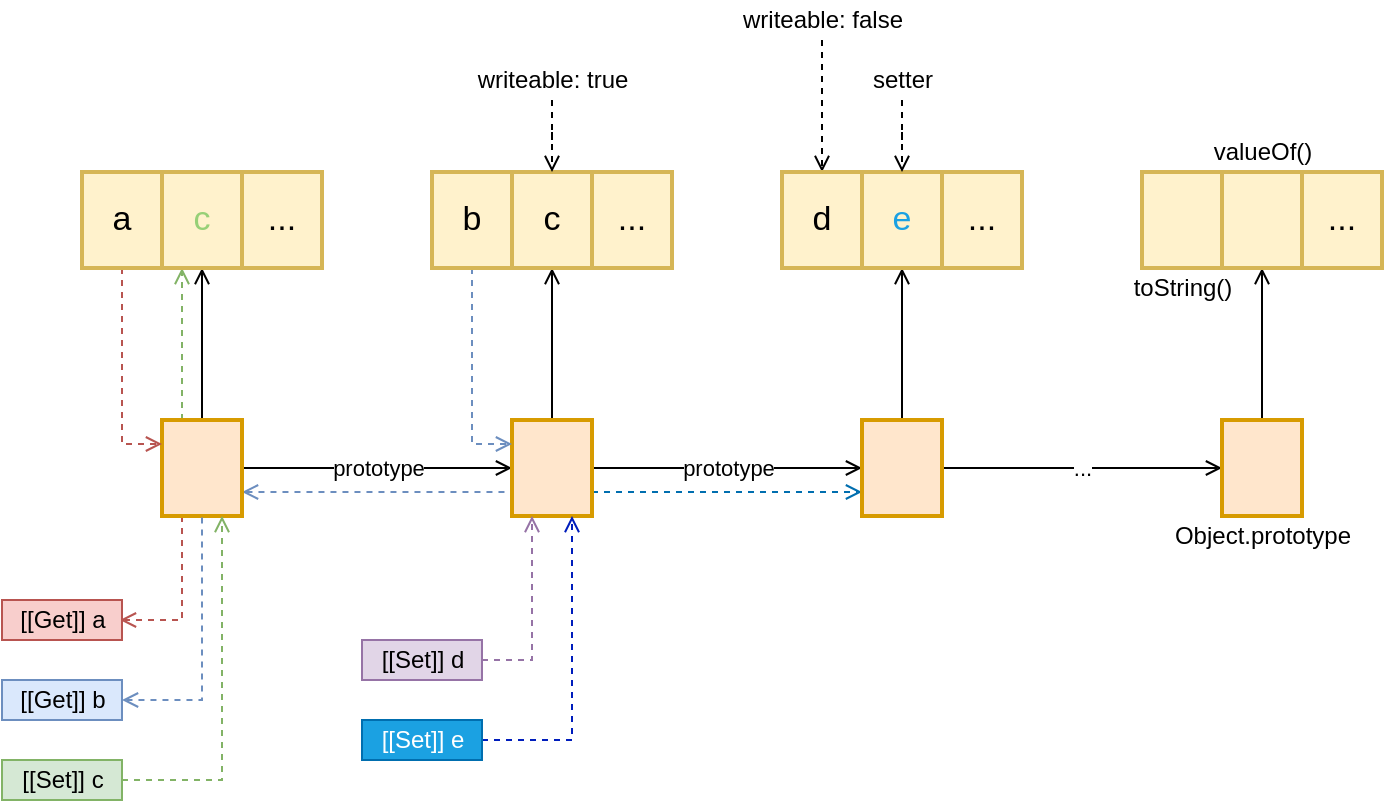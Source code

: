 <mxfile version="14.6.13" type="device"><diagram id="6oBvd4G4APxPy35uFHNB" name="Page-1"><mxGraphModel dx="1106" dy="1003" grid="1" gridSize="10" guides="1" tooltips="1" connect="1" arrows="1" fold="1" page="1" pageScale="1" pageWidth="850" pageHeight="1100" math="0" shadow="0"><root><mxCell id="0"/><mxCell id="1" parent="0"/><mxCell id="__UsKsIQRM4FqbSco3Xb-4" value="prototype" style="edgeStyle=orthogonalEdgeStyle;rounded=0;orthogonalLoop=1;jettySize=auto;html=1;exitX=1;exitY=0.5;exitDx=0;exitDy=0;entryX=0;entryY=0.5;entryDx=0;entryDy=0;endArrow=open;endFill=0;" edge="1" parent="1" source="__UsKsIQRM4FqbSco3Xb-1" target="__UsKsIQRM4FqbSco3Xb-2"><mxGeometry relative="1" as="geometry"/></mxCell><mxCell id="__UsKsIQRM4FqbSco3Xb-14" style="edgeStyle=orthogonalEdgeStyle;rounded=0;orthogonalLoop=1;jettySize=auto;html=1;exitX=0.5;exitY=0;exitDx=0;exitDy=0;entryX=0.5;entryY=1;entryDx=0;entryDy=0;endArrow=open;endFill=0;" edge="1" parent="1" source="__UsKsIQRM4FqbSco3Xb-1" target="__UsKsIQRM4FqbSco3Xb-13"><mxGeometry relative="1" as="geometry"/></mxCell><mxCell id="__UsKsIQRM4FqbSco3Xb-39" style="edgeStyle=orthogonalEdgeStyle;rounded=0;orthogonalLoop=1;jettySize=auto;html=1;exitX=1;exitY=0.75;exitDx=0;exitDy=0;entryX=0;entryY=0.75;entryDx=0;entryDy=0;dashed=1;endArrow=none;endFill=0;fillColor=#dae8fc;strokeColor=#6c8ebf;startArrow=open;startFill=0;" edge="1" parent="1" source="__UsKsIQRM4FqbSco3Xb-1" target="__UsKsIQRM4FqbSco3Xb-2"><mxGeometry relative="1" as="geometry"/></mxCell><mxCell id="__UsKsIQRM4FqbSco3Xb-50" style="edgeStyle=orthogonalEdgeStyle;rounded=0;orthogonalLoop=1;jettySize=auto;html=1;exitX=0.25;exitY=0;exitDx=0;exitDy=0;entryX=0.25;entryY=1;entryDx=0;entryDy=0;dashed=1;fontColor=#97D077;endArrow=open;endFill=0;fillColor=#d5e8d4;strokeColor=#82b366;" edge="1" parent="1" source="__UsKsIQRM4FqbSco3Xb-1" target="__UsKsIQRM4FqbSco3Xb-13"><mxGeometry relative="1" as="geometry"/></mxCell><mxCell id="__UsKsIQRM4FqbSco3Xb-71" style="edgeStyle=orthogonalEdgeStyle;rounded=0;orthogonalLoop=1;jettySize=auto;html=1;exitX=0.25;exitY=1;exitDx=0;exitDy=0;entryX=0.983;entryY=0.5;entryDx=0;entryDy=0;entryPerimeter=0;dashed=1;fontColor=#000000;endArrow=open;endFill=0;fillColor=#f8cecc;strokeColor=#b85450;" edge="1" parent="1" source="__UsKsIQRM4FqbSco3Xb-1" target="__UsKsIQRM4FqbSco3Xb-34"><mxGeometry relative="1" as="geometry"/></mxCell><mxCell id="__UsKsIQRM4FqbSco3Xb-1" value="" style="rounded=0;whiteSpace=wrap;html=1;strokeWidth=2;fontSize=17;fillColor=#ffe6cc;strokeColor=#d79b00;" vertex="1" parent="1"><mxGeometry x="210" y="370" width="40" height="48" as="geometry"/></mxCell><mxCell id="__UsKsIQRM4FqbSco3Xb-5" value="prototype" style="edgeStyle=orthogonalEdgeStyle;rounded=0;orthogonalLoop=1;jettySize=auto;html=1;exitX=1;exitY=0.5;exitDx=0;exitDy=0;entryX=0;entryY=0.5;entryDx=0;entryDy=0;endArrow=open;endFill=0;" edge="1" parent="1" source="__UsKsIQRM4FqbSco3Xb-2" target="__UsKsIQRM4FqbSco3Xb-3"><mxGeometry relative="1" as="geometry"/></mxCell><mxCell id="__UsKsIQRM4FqbSco3Xb-18" style="edgeStyle=orthogonalEdgeStyle;rounded=0;orthogonalLoop=1;jettySize=auto;html=1;exitX=0.5;exitY=0;exitDx=0;exitDy=0;entryX=0.5;entryY=1;entryDx=0;entryDy=0;endArrow=open;endFill=0;" edge="1" parent="1" source="__UsKsIQRM4FqbSco3Xb-2" target="__UsKsIQRM4FqbSco3Xb-17"><mxGeometry relative="1" as="geometry"/></mxCell><mxCell id="__UsKsIQRM4FqbSco3Xb-69" style="edgeStyle=orthogonalEdgeStyle;rounded=0;orthogonalLoop=1;jettySize=auto;html=1;exitX=1;exitY=0.75;exitDx=0;exitDy=0;entryX=0;entryY=0.75;entryDx=0;entryDy=0;dashed=1;fontColor=#000000;endArrow=open;endFill=0;fillColor=#1ba1e2;strokeColor=#006EAF;" edge="1" parent="1" source="__UsKsIQRM4FqbSco3Xb-2" target="__UsKsIQRM4FqbSco3Xb-3"><mxGeometry relative="1" as="geometry"/></mxCell><mxCell id="__UsKsIQRM4FqbSco3Xb-2" value="" style="rounded=0;whiteSpace=wrap;html=1;strokeWidth=2;fontSize=17;fillColor=#ffe6cc;strokeColor=#d79b00;" vertex="1" parent="1"><mxGeometry x="385" y="370" width="40" height="48" as="geometry"/></mxCell><mxCell id="__UsKsIQRM4FqbSco3Xb-23" value="..." style="edgeStyle=orthogonalEdgeStyle;rounded=0;orthogonalLoop=1;jettySize=auto;html=1;exitX=1;exitY=0.5;exitDx=0;exitDy=0;endArrow=open;endFill=0;entryX=0;entryY=0.5;entryDx=0;entryDy=0;" edge="1" parent="1" source="__UsKsIQRM4FqbSco3Xb-3" target="__UsKsIQRM4FqbSco3Xb-25"><mxGeometry relative="1" as="geometry"><mxPoint x="710" y="394" as="targetPoint"/></mxGeometry></mxCell><mxCell id="__UsKsIQRM4FqbSco3Xb-54" style="edgeStyle=orthogonalEdgeStyle;rounded=0;orthogonalLoop=1;jettySize=auto;html=1;exitX=0.5;exitY=0;exitDx=0;exitDy=0;entryX=0.5;entryY=1;entryDx=0;entryDy=0;fontColor=#97D077;endArrow=open;endFill=0;" edge="1" parent="1" source="__UsKsIQRM4FqbSco3Xb-3" target="__UsKsIQRM4FqbSco3Xb-53"><mxGeometry relative="1" as="geometry"/></mxCell><mxCell id="__UsKsIQRM4FqbSco3Xb-3" value="" style="rounded=0;whiteSpace=wrap;html=1;strokeWidth=2;fontSize=17;fillColor=#ffe6cc;strokeColor=#d79b00;" vertex="1" parent="1"><mxGeometry x="560" y="370" width="40" height="48" as="geometry"/></mxCell><mxCell id="__UsKsIQRM4FqbSco3Xb-70" style="edgeStyle=orthogonalEdgeStyle;rounded=0;orthogonalLoop=1;jettySize=auto;html=1;exitX=0.5;exitY=1;exitDx=0;exitDy=0;entryX=0;entryY=0.25;entryDx=0;entryDy=0;dashed=1;fontColor=#000000;endArrow=open;endFill=0;fillColor=#f8cecc;strokeColor=#b85450;" edge="1" parent="1" source="__UsKsIQRM4FqbSco3Xb-9" target="__UsKsIQRM4FqbSco3Xb-1"><mxGeometry relative="1" as="geometry"/></mxCell><mxCell id="__UsKsIQRM4FqbSco3Xb-9" value="a" style="rounded=0;whiteSpace=wrap;html=1;strokeWidth=2;fontSize=17;fillColor=#fff2cc;strokeColor=#d6b656;" vertex="1" parent="1"><mxGeometry x="170" y="246" width="40" height="48" as="geometry"/></mxCell><mxCell id="__UsKsIQRM4FqbSco3Xb-11" value="..." style="rounded=0;whiteSpace=wrap;html=1;strokeWidth=2;fontSize=17;fillColor=#fff2cc;strokeColor=#d6b656;" vertex="1" parent="1"><mxGeometry x="250" y="246" width="40" height="48" as="geometry"/></mxCell><mxCell id="__UsKsIQRM4FqbSco3Xb-13" value="c" style="rounded=0;whiteSpace=wrap;html=1;strokeWidth=2;fontSize=17;fillColor=#fff2cc;strokeColor=#d6b656;fontColor=#97D077;" vertex="1" parent="1"><mxGeometry x="210" y="246" width="40" height="48" as="geometry"/></mxCell><mxCell id="__UsKsIQRM4FqbSco3Xb-72" style="edgeStyle=orthogonalEdgeStyle;rounded=0;orthogonalLoop=1;jettySize=auto;html=1;exitX=0.5;exitY=1;exitDx=0;exitDy=0;entryX=0;entryY=0.25;entryDx=0;entryDy=0;dashed=1;fontColor=#000000;endArrow=open;endFill=0;fillColor=#dae8fc;strokeColor=#6c8ebf;" edge="1" parent="1" source="__UsKsIQRM4FqbSco3Xb-15" target="__UsKsIQRM4FqbSco3Xb-2"><mxGeometry relative="1" as="geometry"/></mxCell><mxCell id="__UsKsIQRM4FqbSco3Xb-15" value="b" style="rounded=0;whiteSpace=wrap;html=1;strokeWidth=2;fontSize=17;fillColor=#fff2cc;strokeColor=#d6b656;" vertex="1" parent="1"><mxGeometry x="345" y="246" width="40" height="48" as="geometry"/></mxCell><mxCell id="__UsKsIQRM4FqbSco3Xb-16" value="..." style="rounded=0;whiteSpace=wrap;html=1;strokeWidth=2;fontSize=17;fillColor=#fff2cc;strokeColor=#d6b656;" vertex="1" parent="1"><mxGeometry x="425" y="246" width="40" height="48" as="geometry"/></mxCell><mxCell id="__UsKsIQRM4FqbSco3Xb-17" value="c" style="rounded=0;whiteSpace=wrap;html=1;strokeWidth=2;fontSize=17;fillColor=#fff2cc;strokeColor=#d6b656;" vertex="1" parent="1"><mxGeometry x="385" y="246" width="40" height="48" as="geometry"/></mxCell><mxCell id="__UsKsIQRM4FqbSco3Xb-30" style="edgeStyle=orthogonalEdgeStyle;rounded=0;orthogonalLoop=1;jettySize=auto;html=1;exitX=0.5;exitY=0;exitDx=0;exitDy=0;entryX=0.5;entryY=1;entryDx=0;entryDy=0;endArrow=open;endFill=0;" edge="1" parent="1" source="__UsKsIQRM4FqbSco3Xb-25" target="__UsKsIQRM4FqbSco3Xb-29"><mxGeometry relative="1" as="geometry"/></mxCell><mxCell id="__UsKsIQRM4FqbSco3Xb-25" value="" style="rounded=0;whiteSpace=wrap;html=1;strokeWidth=2;fontSize=17;fillColor=#ffe6cc;strokeColor=#d79b00;" vertex="1" parent="1"><mxGeometry x="740" y="370" width="40" height="48" as="geometry"/></mxCell><mxCell id="__UsKsIQRM4FqbSco3Xb-26" value="Object.prototype" style="text;html=1;align=center;verticalAlign=middle;resizable=0;points=[];autosize=1;strokeColor=none;" vertex="1" parent="1"><mxGeometry x="710" y="418" width="100" height="20" as="geometry"/></mxCell><mxCell id="__UsKsIQRM4FqbSco3Xb-27" value="" style="rounded=0;whiteSpace=wrap;html=1;strokeWidth=2;fontSize=17;fillColor=#fff2cc;strokeColor=#d6b656;" vertex="1" parent="1"><mxGeometry x="700" y="246" width="40" height="48" as="geometry"/></mxCell><mxCell id="__UsKsIQRM4FqbSco3Xb-28" value="..." style="rounded=0;whiteSpace=wrap;html=1;strokeWidth=2;fontSize=17;fillColor=#fff2cc;strokeColor=#d6b656;" vertex="1" parent="1"><mxGeometry x="780" y="246" width="40" height="48" as="geometry"/></mxCell><mxCell id="__UsKsIQRM4FqbSco3Xb-29" value="" style="rounded=0;whiteSpace=wrap;html=1;strokeWidth=2;fontSize=17;fillColor=#fff2cc;strokeColor=#d6b656;" vertex="1" parent="1"><mxGeometry x="740" y="246" width="40" height="48" as="geometry"/></mxCell><mxCell id="__UsKsIQRM4FqbSco3Xb-31" value="toString()" style="text;html=1;align=center;verticalAlign=middle;resizable=0;points=[];autosize=1;strokeColor=none;" vertex="1" parent="1"><mxGeometry x="690" y="294" width="60" height="20" as="geometry"/></mxCell><mxCell id="__UsKsIQRM4FqbSco3Xb-32" value="valueOf()" style="text;html=1;align=center;verticalAlign=middle;resizable=0;points=[];autosize=1;strokeColor=none;" vertex="1" parent="1"><mxGeometry x="730" y="226" width="60" height="20" as="geometry"/></mxCell><mxCell id="__UsKsIQRM4FqbSco3Xb-34" value="[[Get]] a" style="text;html=1;align=center;verticalAlign=middle;resizable=0;points=[];autosize=1;strokeColor=#b85450;fillColor=#f8cecc;" vertex="1" parent="1"><mxGeometry x="130" y="460" width="60" height="20" as="geometry"/></mxCell><mxCell id="__UsKsIQRM4FqbSco3Xb-38" value="" style="edgeStyle=orthogonalEdgeStyle;rounded=0;orthogonalLoop=1;jettySize=auto;html=1;dashed=1;endArrow=none;endFill=0;fillColor=#dae8fc;strokeColor=#6c8ebf;startArrow=open;startFill=0;" edge="1" parent="1" source="__UsKsIQRM4FqbSco3Xb-37" target="__UsKsIQRM4FqbSco3Xb-1"><mxGeometry relative="1" as="geometry"/></mxCell><mxCell id="__UsKsIQRM4FqbSco3Xb-37" value="[[Get]] b" style="text;html=1;align=center;verticalAlign=middle;resizable=0;points=[];autosize=1;strokeColor=#6c8ebf;fillColor=#dae8fc;" vertex="1" parent="1"><mxGeometry x="130" y="500" width="60" height="20" as="geometry"/></mxCell><mxCell id="__UsKsIQRM4FqbSco3Xb-46" value="" style="edgeStyle=orthogonalEdgeStyle;rounded=0;orthogonalLoop=1;jettySize=auto;html=1;dashed=1;endArrow=open;endFill=0;entryX=0.5;entryY=0;entryDx=0;entryDy=0;" edge="1" parent="1" source="__UsKsIQRM4FqbSco3Xb-41" target="__UsKsIQRM4FqbSco3Xb-51"><mxGeometry relative="1" as="geometry"><mxPoint x="450" y="246" as="targetPoint"/></mxGeometry></mxCell><mxCell id="__UsKsIQRM4FqbSco3Xb-41" value="writeable: false" style="text;html=1;align=center;verticalAlign=middle;resizable=0;points=[];autosize=1;strokeColor=none;" vertex="1" parent="1"><mxGeometry x="490" y="160" width="100" height="20" as="geometry"/></mxCell><mxCell id="__UsKsIQRM4FqbSco3Xb-45" value="" style="edgeStyle=orthogonalEdgeStyle;rounded=0;orthogonalLoop=1;jettySize=auto;html=1;dashed=1;endArrow=open;endFill=0;" edge="1" parent="1" source="__UsKsIQRM4FqbSco3Xb-42" target="__UsKsIQRM4FqbSco3Xb-17"><mxGeometry relative="1" as="geometry"/></mxCell><mxCell id="__UsKsIQRM4FqbSco3Xb-42" value="writeable: true" style="text;html=1;align=center;verticalAlign=middle;resizable=0;points=[];autosize=1;strokeColor=none;" vertex="1" parent="1"><mxGeometry x="360" y="190" width="90" height="20" as="geometry"/></mxCell><mxCell id="__UsKsIQRM4FqbSco3Xb-49" value="" style="edgeStyle=orthogonalEdgeStyle;rounded=0;orthogonalLoop=1;jettySize=auto;html=1;dashed=1;endArrow=open;endFill=0;entryX=0.75;entryY=1;entryDx=0;entryDy=0;fillColor=#d5e8d4;strokeColor=#82b366;" edge="1" parent="1" source="__UsKsIQRM4FqbSco3Xb-48" target="__UsKsIQRM4FqbSco3Xb-1"><mxGeometry relative="1" as="geometry"/></mxCell><mxCell id="__UsKsIQRM4FqbSco3Xb-48" value="[[Set]] c" style="text;html=1;align=center;verticalAlign=middle;resizable=0;points=[];autosize=1;strokeColor=#82b366;fillColor=#d5e8d4;" vertex="1" parent="1"><mxGeometry x="130" y="540" width="60" height="20" as="geometry"/></mxCell><mxCell id="__UsKsIQRM4FqbSco3Xb-51" value="d" style="rounded=0;whiteSpace=wrap;html=1;strokeWidth=2;fontSize=17;fillColor=#fff2cc;strokeColor=#d6b656;" vertex="1" parent="1"><mxGeometry x="520" y="246" width="40" height="48" as="geometry"/></mxCell><mxCell id="__UsKsIQRM4FqbSco3Xb-52" value="..." style="rounded=0;whiteSpace=wrap;html=1;strokeWidth=2;fontSize=17;fillColor=#fff2cc;strokeColor=#d6b656;" vertex="1" parent="1"><mxGeometry x="600" y="246" width="40" height="48" as="geometry"/></mxCell><mxCell id="__UsKsIQRM4FqbSco3Xb-53" value="&lt;font&gt;e&lt;/font&gt;" style="rounded=0;whiteSpace=wrap;html=1;strokeWidth=2;fontSize=17;fillColor=#fff2cc;strokeColor=#d6b656;fontColor=#1BA1E2;" vertex="1" parent="1"><mxGeometry x="560" y="246" width="40" height="48" as="geometry"/></mxCell><mxCell id="__UsKsIQRM4FqbSco3Xb-60" value="" style="edgeStyle=orthogonalEdgeStyle;rounded=0;orthogonalLoop=1;jettySize=auto;html=1;dashed=1;fontColor=#000000;endArrow=open;endFill=0;fillColor=#e1d5e7;strokeColor=#9673a6;entryX=0.25;entryY=1;entryDx=0;entryDy=0;" edge="1" parent="1" source="__UsKsIQRM4FqbSco3Xb-58" target="__UsKsIQRM4FqbSco3Xb-2"><mxGeometry relative="1" as="geometry"/></mxCell><mxCell id="__UsKsIQRM4FqbSco3Xb-58" value="[[Set]] d" style="text;html=1;align=center;verticalAlign=middle;resizable=0;points=[];autosize=1;strokeColor=#9673a6;fillColor=#e1d5e7;" vertex="1" parent="1"><mxGeometry x="310" y="480" width="60" height="20" as="geometry"/></mxCell><mxCell id="__UsKsIQRM4FqbSco3Xb-63" value="" style="edgeStyle=orthogonalEdgeStyle;rounded=0;orthogonalLoop=1;jettySize=auto;html=1;dashed=1;fontColor=#000000;endArrow=open;endFill=0;" edge="1" parent="1" source="__UsKsIQRM4FqbSco3Xb-62" target="__UsKsIQRM4FqbSco3Xb-53"><mxGeometry relative="1" as="geometry"/></mxCell><mxCell id="__UsKsIQRM4FqbSco3Xb-62" value="setter" style="text;html=1;align=center;verticalAlign=middle;resizable=0;points=[];autosize=1;strokeColor=none;fontColor=#000000;" vertex="1" parent="1"><mxGeometry x="555" y="190" width="50" height="20" as="geometry"/></mxCell><mxCell id="__UsKsIQRM4FqbSco3Xb-65" value="" style="edgeStyle=orthogonalEdgeStyle;rounded=0;orthogonalLoop=1;jettySize=auto;html=1;dashed=1;fontColor=#000000;endArrow=open;endFill=0;entryX=0.75;entryY=1;entryDx=0;entryDy=0;fillColor=#0050ef;strokeColor=#001DBC;" edge="1" parent="1" source="__UsKsIQRM4FqbSco3Xb-64" target="__UsKsIQRM4FqbSco3Xb-2"><mxGeometry relative="1" as="geometry"/></mxCell><mxCell id="__UsKsIQRM4FqbSco3Xb-64" value="[[Set]] e" style="text;html=1;align=center;verticalAlign=middle;resizable=0;points=[];autosize=1;strokeColor=#006EAF;fontColor=#ffffff;fillColor=#1ba1e2;" vertex="1" parent="1"><mxGeometry x="310" y="520" width="60" height="20" as="geometry"/></mxCell></root></mxGraphModel></diagram></mxfile>